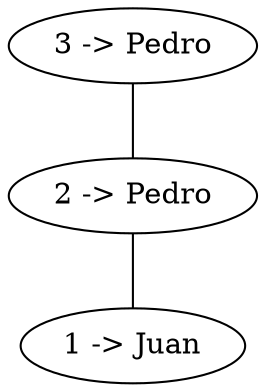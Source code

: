 graph G { 
Node0[label="3 -> Pedro"];
Node1[label="2 -> Pedro"];
Node0 -- Node1;
Node2[label="1 -> Juan"];
Node1 -- Node2;
}